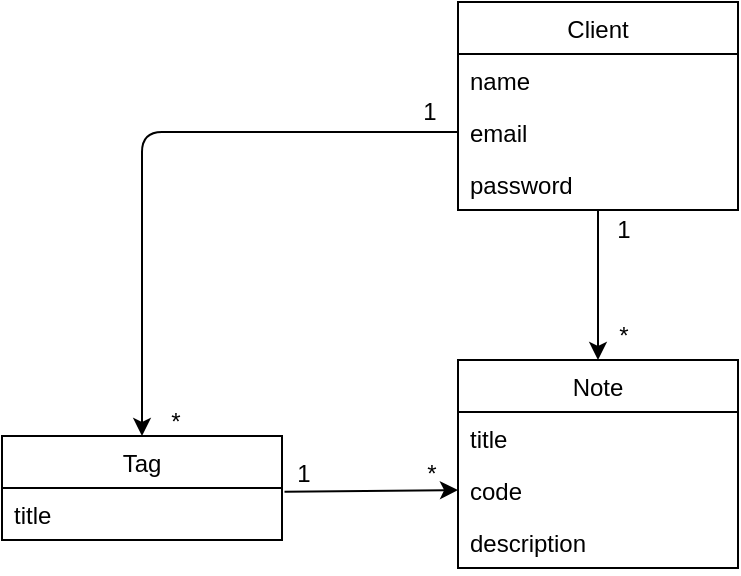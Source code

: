 <mxfile version="13.9.9" type="device"><diagram id="pgHGc8TjL1NICH4jouiL" name="Page-1"><mxGraphModel dx="749" dy="672" grid="0" gridSize="10" guides="1" tooltips="1" connect="1" arrows="1" fold="1" page="0" pageScale="1" pageWidth="827" pageHeight="1169" math="0" shadow="0"><root><mxCell id="0"/><mxCell id="1" parent="0"/><mxCell id="utuA_tlEGe3UhgoL7xPS-1" value="Note" style="swimlane;fontStyle=0;childLayout=stackLayout;horizontal=1;startSize=26;fillColor=none;horizontalStack=0;resizeParent=1;resizeParentMax=0;resizeLast=0;collapsible=1;marginBottom=0;" vertex="1" parent="1"><mxGeometry x="348" y="354" width="140" height="104" as="geometry"/></mxCell><mxCell id="utuA_tlEGe3UhgoL7xPS-2" value="title" style="text;strokeColor=none;fillColor=none;align=left;verticalAlign=top;spacingLeft=4;spacingRight=4;overflow=hidden;rotatable=0;points=[[0,0.5],[1,0.5]];portConstraint=eastwest;" vertex="1" parent="utuA_tlEGe3UhgoL7xPS-1"><mxGeometry y="26" width="140" height="26" as="geometry"/></mxCell><mxCell id="utuA_tlEGe3UhgoL7xPS-3" value="code" style="text;strokeColor=none;fillColor=none;align=left;verticalAlign=top;spacingLeft=4;spacingRight=4;overflow=hidden;rotatable=0;points=[[0,0.5],[1,0.5]];portConstraint=eastwest;" vertex="1" parent="utuA_tlEGe3UhgoL7xPS-1"><mxGeometry y="52" width="140" height="26" as="geometry"/></mxCell><mxCell id="utuA_tlEGe3UhgoL7xPS-4" value="description" style="text;strokeColor=none;fillColor=none;align=left;verticalAlign=top;spacingLeft=4;spacingRight=4;overflow=hidden;rotatable=0;points=[[0,0.5],[1,0.5]];portConstraint=eastwest;" vertex="1" parent="utuA_tlEGe3UhgoL7xPS-1"><mxGeometry y="78" width="140" height="26" as="geometry"/></mxCell><mxCell id="utuA_tlEGe3UhgoL7xPS-5" value="Tag" style="swimlane;fontStyle=0;childLayout=stackLayout;horizontal=1;startSize=26;fillColor=none;horizontalStack=0;resizeParent=1;resizeParentMax=0;resizeLast=0;collapsible=1;marginBottom=0;" vertex="1" parent="1"><mxGeometry x="120" y="392" width="140" height="52" as="geometry"/></mxCell><mxCell id="utuA_tlEGe3UhgoL7xPS-6" value="title" style="text;strokeColor=none;fillColor=none;align=left;verticalAlign=top;spacingLeft=4;spacingRight=4;overflow=hidden;rotatable=0;points=[[0,0.5],[1,0.5]];portConstraint=eastwest;" vertex="1" parent="utuA_tlEGe3UhgoL7xPS-5"><mxGeometry y="26" width="140" height="26" as="geometry"/></mxCell><mxCell id="utuA_tlEGe3UhgoL7xPS-9" value="Client" style="swimlane;fontStyle=0;childLayout=stackLayout;horizontal=1;startSize=26;fillColor=none;horizontalStack=0;resizeParent=1;resizeParentMax=0;resizeLast=0;collapsible=1;marginBottom=0;" vertex="1" parent="1"><mxGeometry x="348" y="175" width="140" height="104" as="geometry"/></mxCell><mxCell id="utuA_tlEGe3UhgoL7xPS-10" value="name" style="text;strokeColor=none;fillColor=none;align=left;verticalAlign=top;spacingLeft=4;spacingRight=4;overflow=hidden;rotatable=0;points=[[0,0.5],[1,0.5]];portConstraint=eastwest;" vertex="1" parent="utuA_tlEGe3UhgoL7xPS-9"><mxGeometry y="26" width="140" height="26" as="geometry"/></mxCell><mxCell id="utuA_tlEGe3UhgoL7xPS-11" value="email" style="text;strokeColor=none;fillColor=none;align=left;verticalAlign=top;spacingLeft=4;spacingRight=4;overflow=hidden;rotatable=0;points=[[0,0.5],[1,0.5]];portConstraint=eastwest;" vertex="1" parent="utuA_tlEGe3UhgoL7xPS-9"><mxGeometry y="52" width="140" height="26" as="geometry"/></mxCell><mxCell id="utuA_tlEGe3UhgoL7xPS-12" value="password" style="text;strokeColor=none;fillColor=none;align=left;verticalAlign=top;spacingLeft=4;spacingRight=4;overflow=hidden;rotatable=0;points=[[0,0.5],[1,0.5]];portConstraint=eastwest;" vertex="1" parent="utuA_tlEGe3UhgoL7xPS-9"><mxGeometry y="78" width="140" height="26" as="geometry"/></mxCell><mxCell id="utuA_tlEGe3UhgoL7xPS-13" value="" style="endArrow=classic;html=1;entryX=0.5;entryY=0;entryDx=0;entryDy=0;" edge="1" parent="1" source="utuA_tlEGe3UhgoL7xPS-12" target="utuA_tlEGe3UhgoL7xPS-1"><mxGeometry width="50" height="50" relative="1" as="geometry"><mxPoint x="481" y="302" as="sourcePoint"/><mxPoint x="341" y="301" as="targetPoint"/></mxGeometry></mxCell><mxCell id="utuA_tlEGe3UhgoL7xPS-14" value="" style="endArrow=classic;html=1;entryX=0;entryY=0.5;entryDx=0;entryDy=0;exitX=1.009;exitY=0.073;exitDx=0;exitDy=0;exitPerimeter=0;" edge="1" parent="1" source="utuA_tlEGe3UhgoL7xPS-6" target="utuA_tlEGe3UhgoL7xPS-3"><mxGeometry width="50" height="50" relative="1" as="geometry"><mxPoint x="277" y="437" as="sourcePoint"/><mxPoint x="235" y="290" as="targetPoint"/></mxGeometry></mxCell><mxCell id="utuA_tlEGe3UhgoL7xPS-15" value="1" style="text;html=1;strokeColor=none;fillColor=none;align=center;verticalAlign=middle;whiteSpace=wrap;rounded=0;" vertex="1" parent="1"><mxGeometry x="251" y="401" width="40" height="20" as="geometry"/></mxCell><mxCell id="utuA_tlEGe3UhgoL7xPS-16" value="*" style="text;html=1;strokeColor=none;fillColor=none;align=center;verticalAlign=middle;whiteSpace=wrap;rounded=0;" vertex="1" parent="1"><mxGeometry x="315" y="401" width="40" height="20" as="geometry"/></mxCell><mxCell id="utuA_tlEGe3UhgoL7xPS-18" value="*" style="text;html=1;strokeColor=none;fillColor=none;align=center;verticalAlign=middle;whiteSpace=wrap;rounded=0;" vertex="1" parent="1"><mxGeometry x="411" y="332" width="40" height="20" as="geometry"/></mxCell><mxCell id="utuA_tlEGe3UhgoL7xPS-19" value="1" style="text;html=1;strokeColor=none;fillColor=none;align=center;verticalAlign=middle;whiteSpace=wrap;rounded=0;" vertex="1" parent="1"><mxGeometry x="411" y="279" width="40" height="20" as="geometry"/></mxCell><mxCell id="utuA_tlEGe3UhgoL7xPS-20" value="" style="endArrow=classic;html=1;exitX=0;exitY=0.5;exitDx=0;exitDy=0;entryX=0.5;entryY=0;entryDx=0;entryDy=0;" edge="1" parent="1" source="utuA_tlEGe3UhgoL7xPS-11" target="utuA_tlEGe3UhgoL7xPS-5"><mxGeometry width="50" height="50" relative="1" as="geometry"><mxPoint x="190" y="304" as="sourcePoint"/><mxPoint x="240" y="254" as="targetPoint"/><Array as="points"><mxPoint x="190" y="240"/></Array></mxGeometry></mxCell><mxCell id="utuA_tlEGe3UhgoL7xPS-21" value="*" style="text;html=1;strokeColor=none;fillColor=none;align=center;verticalAlign=middle;whiteSpace=wrap;rounded=0;" vertex="1" parent="1"><mxGeometry x="187" y="375" width="40" height="20" as="geometry"/></mxCell><mxCell id="utuA_tlEGe3UhgoL7xPS-22" value="1" style="text;html=1;strokeColor=none;fillColor=none;align=center;verticalAlign=middle;whiteSpace=wrap;rounded=0;" vertex="1" parent="1"><mxGeometry x="314" y="220" width="40" height="20" as="geometry"/></mxCell></root></mxGraphModel></diagram></mxfile>